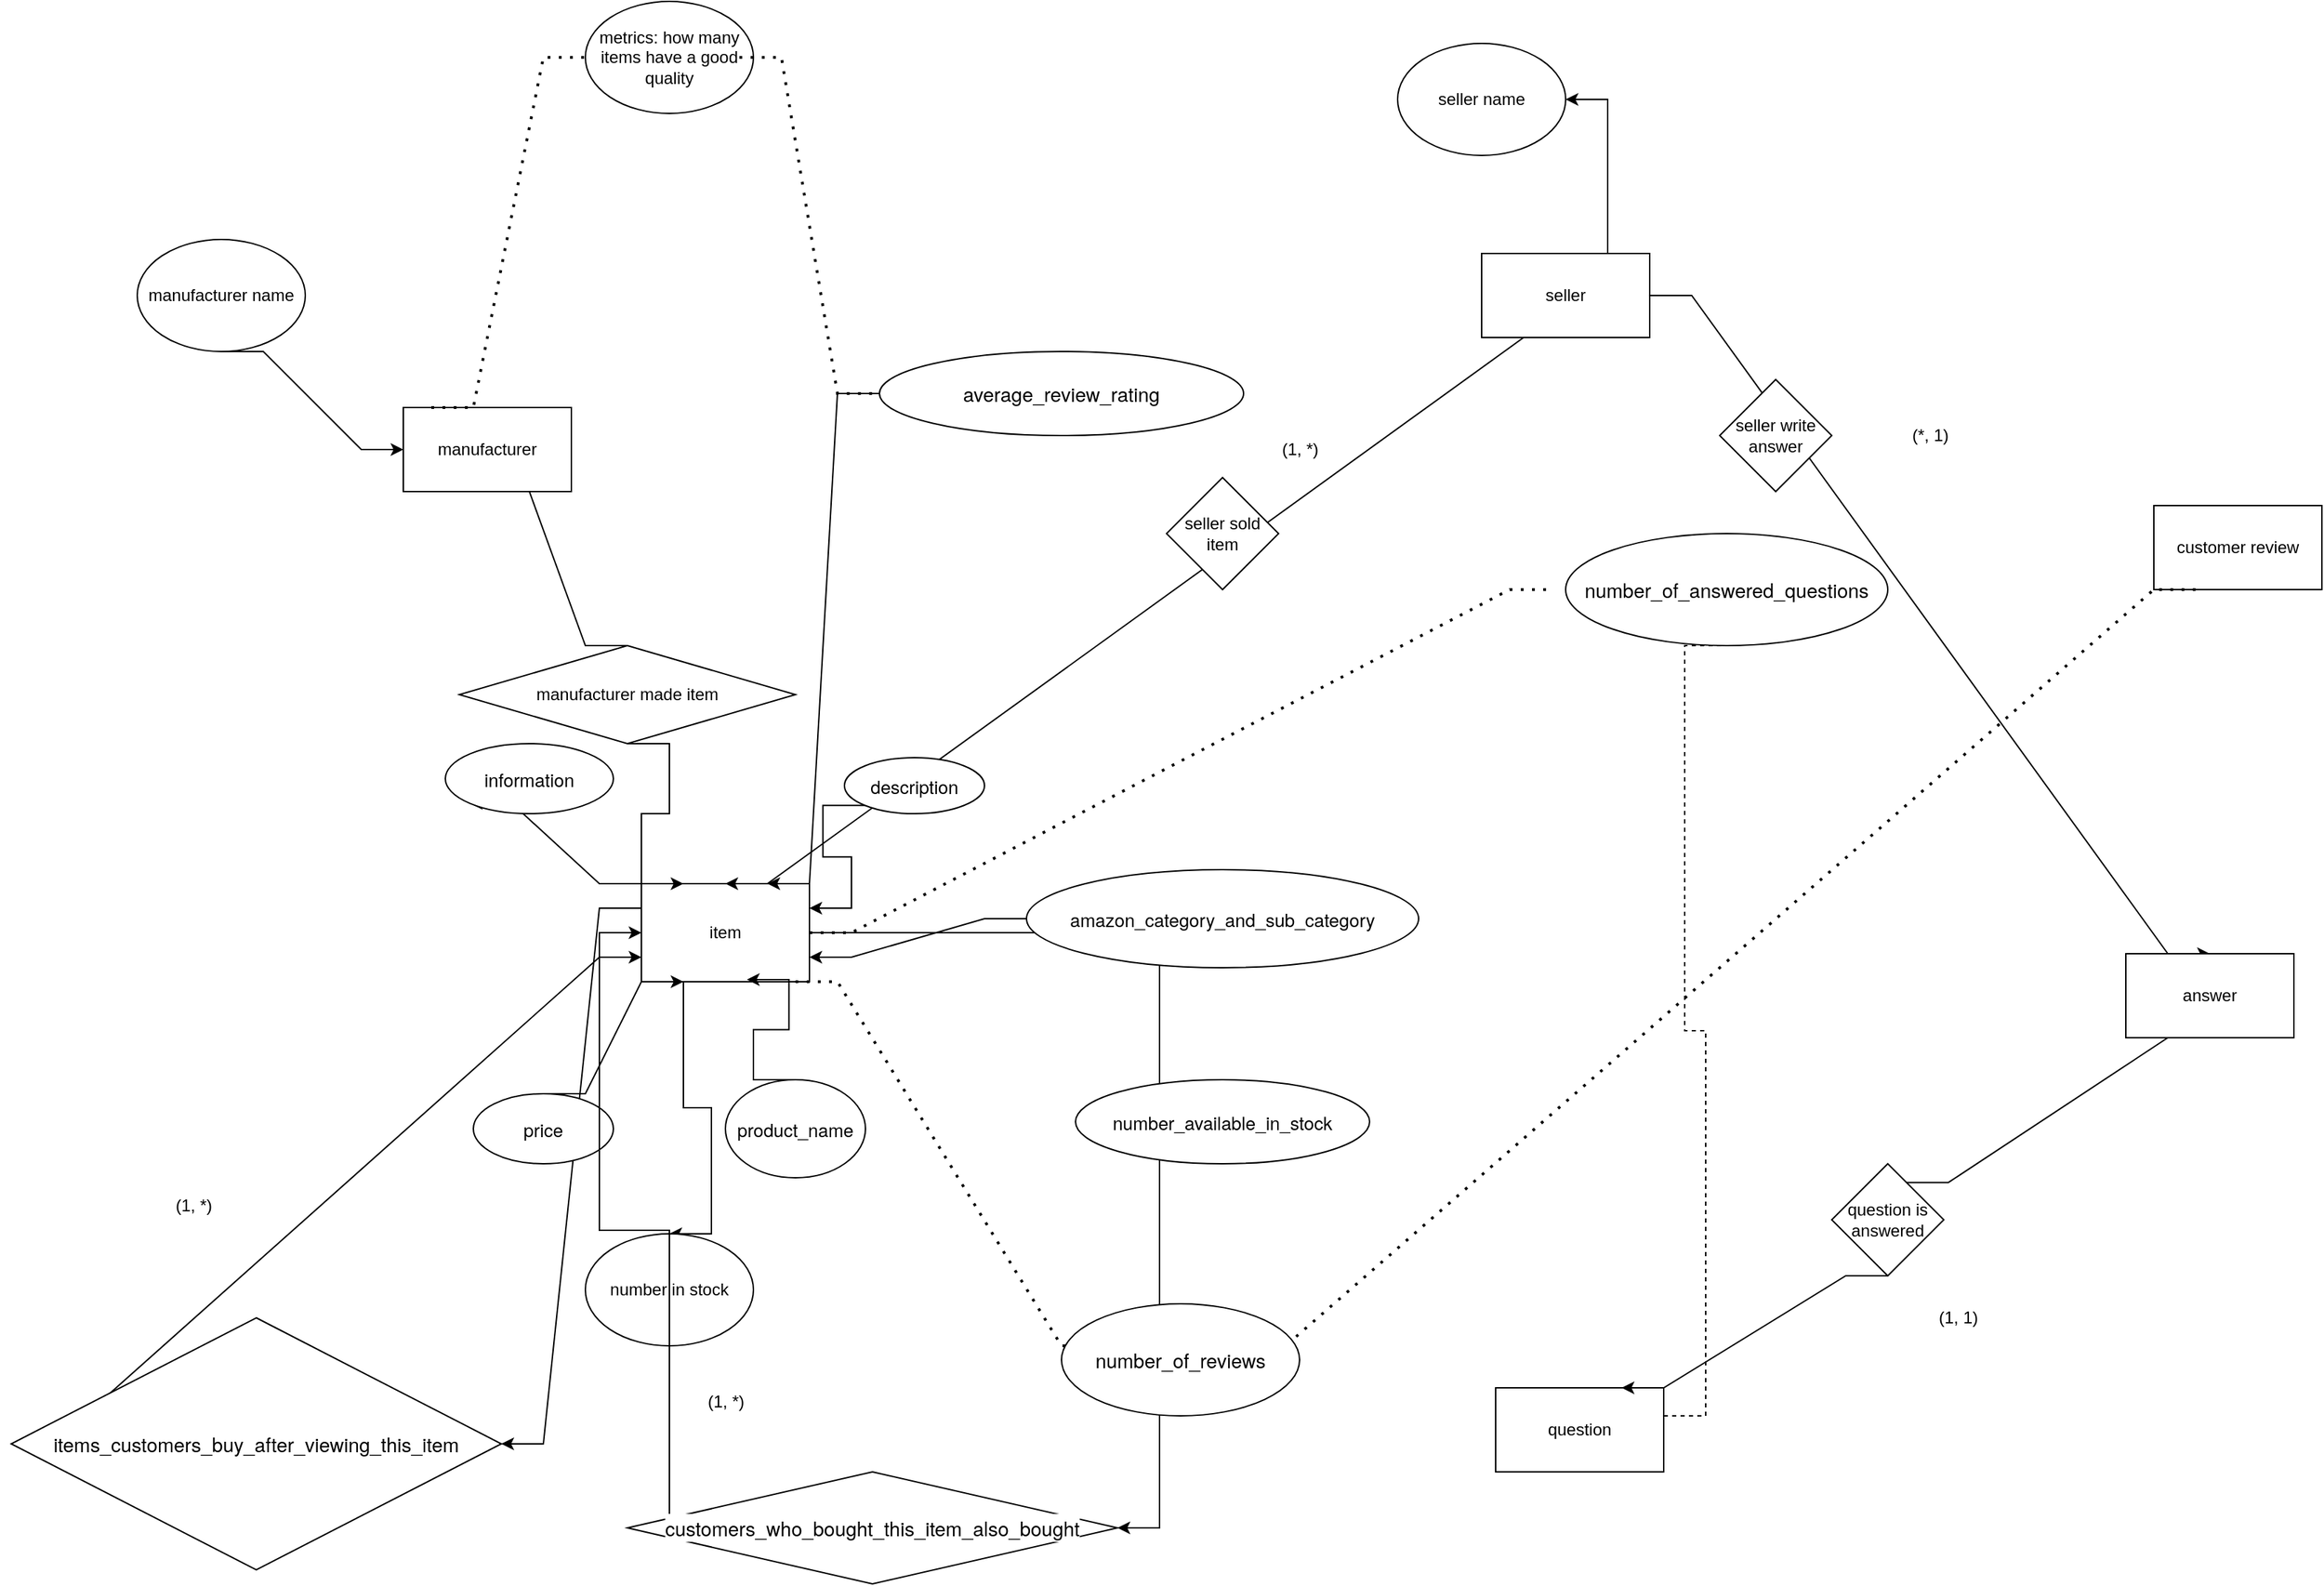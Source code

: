 <mxfile version="15.4.1" type="device"><diagram id="MlJ4_bWXpaihnn6jWoo0" name="Page-1"><mxGraphModel dx="2363" dy="2118" grid="1" gridSize="10" guides="1" tooltips="1" connect="1" arrows="1" fold="1" page="1" pageScale="1" pageWidth="850" pageHeight="1100" math="0" shadow="0"><root><mxCell id="0"/><mxCell id="1" parent="0"/><mxCell id="EQbWX8fzDrps7wnbPzY2-38" style="edgeStyle=entityRelationEdgeStyle;rounded=0;orthogonalLoop=1;jettySize=auto;html=1;exitX=0;exitY=0;exitDx=0;exitDy=0;entryX=0;entryY=1;entryDx=0;entryDy=0;" edge="1" parent="1" source="EQbWX8fzDrps7wnbPzY2-1" target="EQbWX8fzDrps7wnbPzY2-19"><mxGeometry relative="1" as="geometry"/></mxCell><mxCell id="EQbWX8fzDrps7wnbPzY2-48" style="edgeStyle=entityRelationEdgeStyle;rounded=0;orthogonalLoop=1;jettySize=auto;html=1;exitX=0.5;exitY=1;exitDx=0;exitDy=0;entryX=0.5;entryY=0;entryDx=0;entryDy=0;" edge="1" parent="1" source="EQbWX8fzDrps7wnbPzY2-1" target="EQbWX8fzDrps7wnbPzY2-46"><mxGeometry relative="1" as="geometry"/></mxCell><mxCell id="EQbWX8fzDrps7wnbPzY2-60" style="edgeStyle=entityRelationEdgeStyle;rounded=0;orthogonalLoop=1;jettySize=auto;html=1;" edge="1" parent="1" source="EQbWX8fzDrps7wnbPzY2-1" target="EQbWX8fzDrps7wnbPzY2-61"><mxGeometry relative="1" as="geometry"><mxPoint x="470" y="1060" as="targetPoint"/></mxGeometry></mxCell><mxCell id="EQbWX8fzDrps7wnbPzY2-71" style="edgeStyle=entityRelationEdgeStyle;rounded=0;orthogonalLoop=1;jettySize=auto;html=1;exitX=0;exitY=0.25;exitDx=0;exitDy=0;" edge="1" parent="1" source="EQbWX8fzDrps7wnbPzY2-1" target="EQbWX8fzDrps7wnbPzY2-72"><mxGeometry relative="1" as="geometry"><mxPoint x="40" y="920" as="targetPoint"/></mxGeometry></mxCell><mxCell id="EQbWX8fzDrps7wnbPzY2-1" value="item" style="rounded=0;whiteSpace=wrap;html=1;" vertex="1" parent="1"><mxGeometry x="180" y="570" width="120" height="70" as="geometry"/></mxCell><mxCell id="EQbWX8fzDrps7wnbPzY2-43" style="edgeStyle=entityRelationEdgeStyle;rounded=0;orthogonalLoop=1;jettySize=auto;html=1;exitX=0.5;exitY=1;exitDx=0;exitDy=0;entryX=0.25;entryY=0;entryDx=0;entryDy=0;startArrow=none;" edge="1" parent="1" source="EQbWX8fzDrps7wnbPzY2-44" target="EQbWX8fzDrps7wnbPzY2-1"><mxGeometry relative="1" as="geometry"/></mxCell><mxCell id="EQbWX8fzDrps7wnbPzY2-2" value="manufacturer" style="rounded=0;whiteSpace=wrap;html=1;" vertex="1" parent="1"><mxGeometry x="10" y="230" width="120" height="60" as="geometry"/></mxCell><mxCell id="EQbWX8fzDrps7wnbPzY2-64" style="edgeStyle=entityRelationEdgeStyle;rounded=0;orthogonalLoop=1;jettySize=auto;html=1;exitX=0.5;exitY=1;exitDx=0;exitDy=0;entryX=0.5;entryY=0;entryDx=0;entryDy=0;" edge="1" parent="1" source="EQbWX8fzDrps7wnbPzY2-3" target="EQbWX8fzDrps7wnbPzY2-1"><mxGeometry relative="1" as="geometry"/></mxCell><mxCell id="EQbWX8fzDrps7wnbPzY2-69" style="edgeStyle=entityRelationEdgeStyle;rounded=0;orthogonalLoop=1;jettySize=auto;html=1;exitX=1;exitY=0.5;exitDx=0;exitDy=0;entryX=0.5;entryY=0;entryDx=0;entryDy=0;" edge="1" parent="1" source="EQbWX8fzDrps7wnbPzY2-3" target="EQbWX8fzDrps7wnbPzY2-6"><mxGeometry relative="1" as="geometry"/></mxCell><mxCell id="EQbWX8fzDrps7wnbPzY2-81" style="edgeStyle=entityRelationEdgeStyle;rounded=0;orthogonalLoop=1;jettySize=auto;html=1;exitX=0.5;exitY=0;exitDx=0;exitDy=0;" edge="1" parent="1" source="EQbWX8fzDrps7wnbPzY2-3" target="EQbWX8fzDrps7wnbPzY2-82"><mxGeometry relative="1" as="geometry"><mxPoint x="780" y="10" as="targetPoint"/></mxGeometry></mxCell><mxCell id="EQbWX8fzDrps7wnbPzY2-3" value="seller" style="rounded=0;whiteSpace=wrap;html=1;" vertex="1" parent="1"><mxGeometry x="780" y="120" width="120" height="60" as="geometry"/></mxCell><mxCell id="EQbWX8fzDrps7wnbPzY2-4" value="customer review" style="rounded=0;whiteSpace=wrap;html=1;" vertex="1" parent="1"><mxGeometry x="1260" y="300" width="120" height="60" as="geometry"/></mxCell><mxCell id="EQbWX8fzDrps7wnbPzY2-5" value="question" style="rounded=0;whiteSpace=wrap;html=1;" vertex="1" parent="1"><mxGeometry x="790" y="930" width="120" height="60" as="geometry"/></mxCell><mxCell id="EQbWX8fzDrps7wnbPzY2-66" style="edgeStyle=entityRelationEdgeStyle;rounded=0;orthogonalLoop=1;jettySize=auto;html=1;exitX=0.5;exitY=1;exitDx=0;exitDy=0;entryX=0.75;entryY=0;entryDx=0;entryDy=0;startArrow=none;" edge="1" parent="1" source="EQbWX8fzDrps7wnbPzY2-67" target="EQbWX8fzDrps7wnbPzY2-5"><mxGeometry relative="1" as="geometry"/></mxCell><mxCell id="EQbWX8fzDrps7wnbPzY2-6" value="answer" style="rounded=0;whiteSpace=wrap;html=1;" vertex="1" parent="1"><mxGeometry x="1240" y="620" width="120" height="60" as="geometry"/></mxCell><mxCell id="EQbWX8fzDrps7wnbPzY2-42" style="edgeStyle=entityRelationEdgeStyle;rounded=0;orthogonalLoop=1;jettySize=auto;html=1;exitX=0.5;exitY=0;exitDx=0;exitDy=0;entryX=0.628;entryY=0.978;entryDx=0;entryDy=0;entryPerimeter=0;" edge="1" parent="1" source="EQbWX8fzDrps7wnbPzY2-13" target="EQbWX8fzDrps7wnbPzY2-1"><mxGeometry relative="1" as="geometry"/></mxCell><mxCell id="EQbWX8fzDrps7wnbPzY2-13" value="&lt;p style=&quot;margin: 0px ; font-stretch: normal ; font-size: 13px ; line-height: normal ; font-family: &amp;#34;helvetica neue&amp;#34;&quot;&gt;product_name&lt;/p&gt;" style="ellipse;whiteSpace=wrap;html=1;" vertex="1" parent="1"><mxGeometry x="240" y="710" width="100" height="70" as="geometry"/></mxCell><mxCell id="EQbWX8fzDrps7wnbPzY2-40" style="edgeStyle=entityRelationEdgeStyle;rounded=0;orthogonalLoop=1;jettySize=auto;html=1;exitX=0.5;exitY=0;exitDx=0;exitDy=0;entryX=0.25;entryY=1;entryDx=0;entryDy=0;" edge="1" parent="1" source="EQbWX8fzDrps7wnbPzY2-15" target="EQbWX8fzDrps7wnbPzY2-1"><mxGeometry relative="1" as="geometry"/></mxCell><mxCell id="EQbWX8fzDrps7wnbPzY2-15" value="&lt;p style=&quot;margin: 0.0px 0.0px 0.0px 0.0px ; font: 13.0px &amp;quot;helvetica neue&amp;quot;&quot;&gt;price&lt;/p&gt;" style="ellipse;whiteSpace=wrap;html=1;" vertex="1" parent="1"><mxGeometry x="60" y="720" width="100" height="50" as="geometry"/></mxCell><mxCell id="EQbWX8fzDrps7wnbPzY2-16" value="&lt;p style=&quot;margin: 0.0px 0.0px 0.0px 0.0px ; font: 13.0px &amp;quot;helvetica neue&amp;quot;&quot;&gt;number_available_in_stock&lt;/p&gt;" style="ellipse;whiteSpace=wrap;html=1;" vertex="1" parent="1"><mxGeometry x="490" y="710" width="210" height="60" as="geometry"/></mxCell><mxCell id="EQbWX8fzDrps7wnbPzY2-59" style="edgeStyle=entityRelationEdgeStyle;rounded=0;orthogonalLoop=1;jettySize=auto;html=1;exitX=0;exitY=0.5;exitDx=0;exitDy=0;entryX=1;entryY=0.75;entryDx=0;entryDy=0;" edge="1" parent="1" source="EQbWX8fzDrps7wnbPzY2-17" target="EQbWX8fzDrps7wnbPzY2-1"><mxGeometry relative="1" as="geometry"/></mxCell><mxCell id="EQbWX8fzDrps7wnbPzY2-17" value="&lt;p style=&quot;margin: 0.0px 0.0px 0.0px 0.0px ; font: 13.0px &amp;quot;helvetica neue&amp;quot;&quot;&gt;amazon_category_and_sub_category&lt;/p&gt;" style="ellipse;whiteSpace=wrap;html=1;" vertex="1" parent="1"><mxGeometry x="455" y="560" width="280" height="70" as="geometry"/></mxCell><mxCell id="EQbWX8fzDrps7wnbPzY2-39" style="edgeStyle=entityRelationEdgeStyle;rounded=0;orthogonalLoop=1;jettySize=auto;html=1;exitX=0;exitY=1;exitDx=0;exitDy=0;entryX=1;entryY=0.25;entryDx=0;entryDy=0;" edge="1" parent="1" source="EQbWX8fzDrps7wnbPzY2-18" target="EQbWX8fzDrps7wnbPzY2-1"><mxGeometry relative="1" as="geometry"/></mxCell><mxCell id="EQbWX8fzDrps7wnbPzY2-18" value="&lt;p style=&quot;margin: 0.0px 0.0px 0.0px 0.0px ; font: 13.0px &amp;#34;helvetica neue&amp;#34;&quot;&gt;description&lt;/p&gt;" style="ellipse;whiteSpace=wrap;html=1;" vertex="1" parent="1"><mxGeometry x="325" y="480" width="100" height="40" as="geometry"/></mxCell><mxCell id="EQbWX8fzDrps7wnbPzY2-19" value="&lt;p style=&quot;margin: 0.0px 0.0px 0.0px 0.0px ; font: 13.0px &amp;quot;helvetica neue&amp;quot;&quot;&gt;information&lt;/p&gt;" style="ellipse;whiteSpace=wrap;html=1;" vertex="1" parent="1"><mxGeometry x="40" y="470" width="120" height="50" as="geometry"/></mxCell><mxCell id="EQbWX8fzDrps7wnbPzY2-44" value="manufacturer made item" style="rhombus;whiteSpace=wrap;html=1;" vertex="1" parent="1"><mxGeometry x="50" y="400" width="240" height="70" as="geometry"/></mxCell><mxCell id="EQbWX8fzDrps7wnbPzY2-45" value="" style="edgeStyle=entityRelationEdgeStyle;rounded=0;orthogonalLoop=1;jettySize=auto;html=1;exitX=0.5;exitY=1;exitDx=0;exitDy=0;endArrow=none;" edge="1" parent="1" source="EQbWX8fzDrps7wnbPzY2-2"><mxGeometry relative="1" as="geometry"><mxPoint x="300" y="350" as="sourcePoint"/><mxPoint x="170" y="400" as="targetPoint"/></mxGeometry></mxCell><mxCell id="EQbWX8fzDrps7wnbPzY2-46" value="number in stock" style="ellipse;whiteSpace=wrap;html=1;" vertex="1" parent="1"><mxGeometry x="140" y="820" width="120" height="80" as="geometry"/></mxCell><mxCell id="EQbWX8fzDrps7wnbPzY2-49" value="" style="endArrow=none;dashed=1;html=1;dashPattern=1 3;strokeWidth=2;rounded=0;edgeStyle=entityRelationEdgeStyle;" edge="1" parent="1"><mxGeometry width="50" height="50" relative="1" as="geometry"><mxPoint x="610" y="900" as="sourcePoint"/><mxPoint x="1290" y="360" as="targetPoint"/></mxGeometry></mxCell><mxCell id="EQbWX8fzDrps7wnbPzY2-50" value="" style="endArrow=none;dashed=1;html=1;dashPattern=1 3;strokeWidth=2;rounded=0;edgeStyle=entityRelationEdgeStyle;" edge="1" parent="1"><mxGeometry width="50" height="50" relative="1" as="geometry"><mxPoint x="290" y="640" as="sourcePoint"/><mxPoint x="510" y="900" as="targetPoint"/></mxGeometry></mxCell><mxCell id="EQbWX8fzDrps7wnbPzY2-52" value="&lt;span style=&quot;font-style: normal ; letter-spacing: normal ; text-indent: 0px ; text-transform: none ; word-spacing: 0px ; text-decoration: none ; color: rgb(0 , 0 , 0) ; font-family: &amp;#34;helvetica neue&amp;#34; , &amp;#34;helvetica&amp;#34; , &amp;#34;arial&amp;#34; , sans-serif ; font-size: 14px ; text-align: left ; background-color: rgb(255 , 255 , 255) ; float: none ; display: inline&quot;&gt;number_of_reviews&lt;/span&gt;" style="ellipse;whiteSpace=wrap;html=1;" vertex="1" parent="1"><mxGeometry x="480" y="870" width="170" height="80" as="geometry"/></mxCell><mxCell id="EQbWX8fzDrps7wnbPzY2-53" value="" style="endArrow=none;dashed=1;html=1;dashPattern=1 3;strokeWidth=2;rounded=0;edgeStyle=entityRelationEdgeStyle;exitX=1;exitY=0.5;exitDx=0;exitDy=0;" edge="1" parent="1" source="EQbWX8fzDrps7wnbPzY2-1"><mxGeometry width="50" height="50" relative="1" as="geometry"><mxPoint x="780" y="410" as="sourcePoint"/><mxPoint x="830" y="360" as="targetPoint"/></mxGeometry></mxCell><mxCell id="EQbWX8fzDrps7wnbPzY2-55" value="&lt;span style=&quot;font-style: normal ; letter-spacing: normal ; text-indent: 0px ; text-transform: none ; word-spacing: 0px ; text-decoration: none ; color: rgb(0 , 0 , 0) ; font-family: &amp;#34;helvetica neue&amp;#34; , &amp;#34;helvetica&amp;#34; , &amp;#34;arial&amp;#34; , sans-serif ; font-size: 14px ; text-align: left ; background-color: rgb(255 , 255 , 255) ; float: none ; display: inline&quot;&gt;number_of_answered_questions&lt;/span&gt;" style="ellipse;whiteSpace=wrap;html=1;" vertex="1" parent="1"><mxGeometry x="840" y="320" width="230" height="80" as="geometry"/></mxCell><mxCell id="EQbWX8fzDrps7wnbPzY2-56" value="" style="endArrow=none;dashed=1;html=1;rounded=0;edgeStyle=entityRelationEdgeStyle;entryX=0.5;entryY=1;entryDx=0;entryDy=0;" edge="1" parent="1" target="EQbWX8fzDrps7wnbPzY2-55"><mxGeometry width="50" height="50" relative="1" as="geometry"><mxPoint x="910" y="950" as="sourcePoint"/><mxPoint x="960" y="900" as="targetPoint"/></mxGeometry></mxCell><mxCell id="EQbWX8fzDrps7wnbPzY2-58" style="edgeStyle=entityRelationEdgeStyle;rounded=0;orthogonalLoop=1;jettySize=auto;html=1;entryX=0.75;entryY=0;entryDx=0;entryDy=0;" edge="1" parent="1" source="EQbWX8fzDrps7wnbPzY2-57" target="EQbWX8fzDrps7wnbPzY2-1"><mxGeometry relative="1" as="geometry"/></mxCell><mxCell id="EQbWX8fzDrps7wnbPzY2-57" value="&lt;span style=&quot;font-style: normal ; letter-spacing: normal ; text-indent: 0px ; text-transform: none ; word-spacing: 0px ; text-decoration: none ; color: rgb(0 , 0 , 0) ; font-family: &amp;#34;helvetica neue&amp;#34; , &amp;#34;helvetica&amp;#34; , &amp;#34;arial&amp;#34; , sans-serif ; font-size: 14px ; text-align: left ; background-color: rgb(255 , 255 , 255) ; float: none ; display: inline&quot;&gt;average_review_rating&lt;/span&gt;" style="ellipse;whiteSpace=wrap;html=1;" vertex="1" parent="1"><mxGeometry x="350" y="190" width="260" height="60" as="geometry"/></mxCell><mxCell id="EQbWX8fzDrps7wnbPzY2-63" style="edgeStyle=entityRelationEdgeStyle;rounded=0;orthogonalLoop=1;jettySize=auto;html=1;exitX=0;exitY=0.5;exitDx=0;exitDy=0;entryX=0;entryY=0.5;entryDx=0;entryDy=0;" edge="1" parent="1" source="EQbWX8fzDrps7wnbPzY2-61" target="EQbWX8fzDrps7wnbPzY2-1"><mxGeometry relative="1" as="geometry"><mxPoint x="-30" y="650" as="targetPoint"/></mxGeometry></mxCell><mxCell id="EQbWX8fzDrps7wnbPzY2-61" value="&lt;span style=&quot;font-style: normal ; letter-spacing: normal ; text-indent: 0px ; text-transform: none ; word-spacing: 0px ; text-decoration: none ; color: rgb(0 , 0 , 0) ; font-family: &amp;#34;helvetica neue&amp;#34; , &amp;#34;helvetica&amp;#34; , &amp;#34;arial&amp;#34; , sans-serif ; font-size: 14px ; text-align: left ; background-color: rgb(255 , 255 , 255) ; float: none ; display: inline&quot;&gt;customers_who_bought_this_item_also_bought&lt;/span&gt;" style="rhombus;whiteSpace=wrap;html=1;" vertex="1" parent="1"><mxGeometry x="170" y="990" width="350" height="80" as="geometry"/></mxCell><mxCell id="EQbWX8fzDrps7wnbPzY2-65" value="seller sold item" style="rhombus;whiteSpace=wrap;html=1;" vertex="1" parent="1"><mxGeometry x="555" y="280" width="80" height="80" as="geometry"/></mxCell><mxCell id="EQbWX8fzDrps7wnbPzY2-67" value="question is answered" style="rhombus;whiteSpace=wrap;html=1;" vertex="1" parent="1"><mxGeometry x="1030" y="770" width="80" height="80" as="geometry"/></mxCell><mxCell id="EQbWX8fzDrps7wnbPzY2-68" value="" style="edgeStyle=entityRelationEdgeStyle;rounded=0;orthogonalLoop=1;jettySize=auto;html=1;exitX=0.5;exitY=1;exitDx=0;exitDy=0;entryX=0.75;entryY=0;entryDx=0;entryDy=0;endArrow=none;" edge="1" parent="1" source="EQbWX8fzDrps7wnbPzY2-6" target="EQbWX8fzDrps7wnbPzY2-67"><mxGeometry relative="1" as="geometry"><mxPoint x="1300" y="680" as="sourcePoint"/><mxPoint x="880" y="930" as="targetPoint"/></mxGeometry></mxCell><mxCell id="EQbWX8fzDrps7wnbPzY2-70" value="seller write answer" style="rhombus;whiteSpace=wrap;html=1;" vertex="1" parent="1"><mxGeometry x="950" y="210" width="80" height="80" as="geometry"/></mxCell><mxCell id="EQbWX8fzDrps7wnbPzY2-73" style="edgeStyle=entityRelationEdgeStyle;rounded=0;orthogonalLoop=1;jettySize=auto;html=1;exitX=0;exitY=0.5;exitDx=0;exitDy=0;entryX=0;entryY=0.75;entryDx=0;entryDy=0;" edge="1" parent="1" source="EQbWX8fzDrps7wnbPzY2-72" target="EQbWX8fzDrps7wnbPzY2-1"><mxGeometry relative="1" as="geometry"/></mxCell><mxCell id="EQbWX8fzDrps7wnbPzY2-72" value="&lt;span style=&quot;font-style: normal ; letter-spacing: normal ; text-indent: 0px ; text-transform: none ; word-spacing: 0px ; text-decoration: none ; color: rgb(0 , 0 , 0) ; font-family: &amp;#34;helvetica neue&amp;#34; , &amp;#34;helvetica&amp;#34; , &amp;#34;arial&amp;#34; , sans-serif ; font-size: 14px ; text-align: left ; background-color: rgb(255 , 255 , 255) ; float: none ; display: inline&quot;&gt;items_customers_buy_after_viewing_this_item&lt;/span&gt;" style="rhombus;whiteSpace=wrap;html=1;" vertex="1" parent="1"><mxGeometry x="-270" y="880" width="350" height="180" as="geometry"/></mxCell><mxCell id="EQbWX8fzDrps7wnbPzY2-75" value="" style="endArrow=none;dashed=1;html=1;dashPattern=1 3;strokeWidth=2;rounded=0;edgeStyle=entityRelationEdgeStyle;" edge="1" parent="1" target="EQbWX8fzDrps7wnbPzY2-76"><mxGeometry width="50" height="50" relative="1" as="geometry"><mxPoint x="30" y="230" as="sourcePoint"/><mxPoint x="90" y="10" as="targetPoint"/></mxGeometry></mxCell><mxCell id="EQbWX8fzDrps7wnbPzY2-76" value="metrics: how many items have a good quality" style="ellipse;whiteSpace=wrap;html=1;" vertex="1" parent="1"><mxGeometry x="140" y="-60" width="120" height="80" as="geometry"/></mxCell><mxCell id="EQbWX8fzDrps7wnbPzY2-77" value="" style="endArrow=none;dashed=1;html=1;dashPattern=1 3;strokeWidth=2;rounded=0;edgeStyle=entityRelationEdgeStyle;" edge="1" parent="1" target="EQbWX8fzDrps7wnbPzY2-57"><mxGeometry width="50" height="50" relative="1" as="geometry"><mxPoint x="250" y="-20" as="sourcePoint"/><mxPoint x="640" y="110" as="targetPoint"/></mxGeometry></mxCell><mxCell id="EQbWX8fzDrps7wnbPzY2-80" style="edgeStyle=entityRelationEdgeStyle;rounded=0;orthogonalLoop=1;jettySize=auto;html=1;exitX=0.5;exitY=1;exitDx=0;exitDy=0;entryX=0;entryY=0.5;entryDx=0;entryDy=0;" edge="1" parent="1" source="EQbWX8fzDrps7wnbPzY2-79" target="EQbWX8fzDrps7wnbPzY2-2"><mxGeometry relative="1" as="geometry"/></mxCell><mxCell id="EQbWX8fzDrps7wnbPzY2-79" value="manufacturer name" style="ellipse;whiteSpace=wrap;html=1;" vertex="1" parent="1"><mxGeometry x="-180" y="110" width="120" height="80" as="geometry"/></mxCell><mxCell id="EQbWX8fzDrps7wnbPzY2-82" value="seller name" style="ellipse;whiteSpace=wrap;html=1;" vertex="1" parent="1"><mxGeometry x="720" y="-30" width="120" height="80" as="geometry"/></mxCell><mxCell id="EQbWX8fzDrps7wnbPzY2-85" value="(1, *)" style="text;html=1;resizable=0;autosize=1;align=center;verticalAlign=middle;points=[];fillColor=none;strokeColor=none;rounded=0;" vertex="1" parent="1"><mxGeometry x="-160" y="790" width="40" height="20" as="geometry"/></mxCell><mxCell id="EQbWX8fzDrps7wnbPzY2-86" value="(1, *)" style="text;html=1;resizable=0;autosize=1;align=center;verticalAlign=middle;points=[];fillColor=none;strokeColor=none;rounded=0;" vertex="1" parent="1"><mxGeometry x="220" y="930" width="40" height="20" as="geometry"/></mxCell><mxCell id="EQbWX8fzDrps7wnbPzY2-87" value="(1, 1)" style="text;html=1;resizable=0;autosize=1;align=center;verticalAlign=middle;points=[];fillColor=none;strokeColor=none;rounded=0;" vertex="1" parent="1"><mxGeometry x="1100" y="870" width="40" height="20" as="geometry"/></mxCell><mxCell id="EQbWX8fzDrps7wnbPzY2-88" value="(*, 1)" style="text;html=1;resizable=0;autosize=1;align=center;verticalAlign=middle;points=[];fillColor=none;strokeColor=none;rounded=0;" vertex="1" parent="1"><mxGeometry x="1080" y="240" width="40" height="20" as="geometry"/></mxCell><mxCell id="EQbWX8fzDrps7wnbPzY2-89" value="(1, *)" style="text;html=1;resizable=0;autosize=1;align=center;verticalAlign=middle;points=[];fillColor=none;strokeColor=none;rounded=0;" vertex="1" parent="1"><mxGeometry x="630" y="250" width="40" height="20" as="geometry"/></mxCell></root></mxGraphModel></diagram></mxfile>
